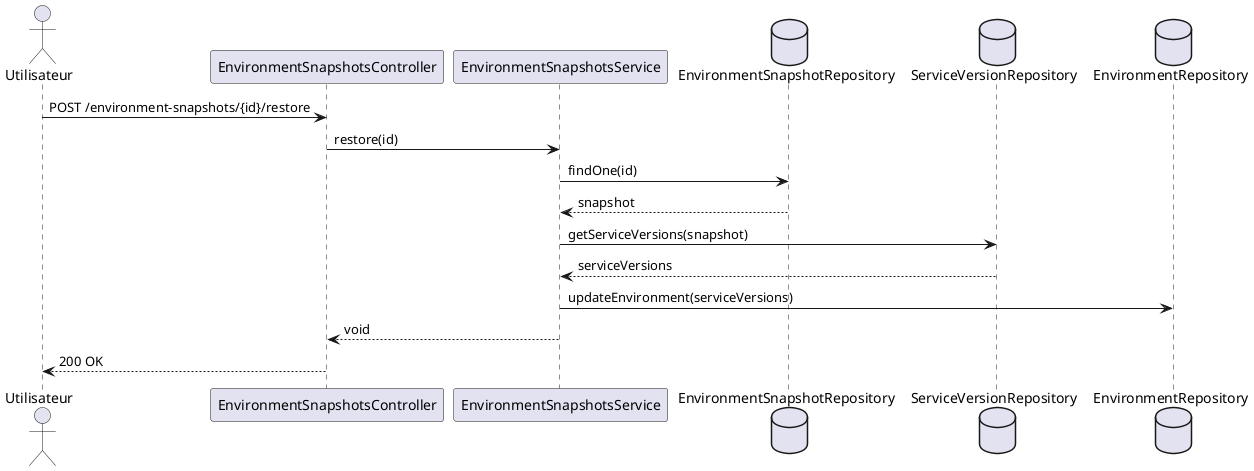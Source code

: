 @startuml
actor Utilisateur
participant "EnvironmentSnapshotsController" as SnapController
participant "EnvironmentSnapshotsService" as SnapService
database "EnvironmentSnapshotRepository" as SnapRepo
database "ServiceVersionRepository" as SVRepo
database "EnvironmentRepository" as EnvRepo

Utilisateur -> SnapController : POST /environment-snapshots/{id}/restore
SnapController -> SnapService : restore(id)
SnapService -> SnapRepo : findOne(id)
SnapRepo --> SnapService : snapshot
SnapService -> SVRepo : getServiceVersions(snapshot)
SVRepo --> SnapService : serviceVersions
SnapService -> EnvRepo : updateEnvironment(serviceVersions)
SnapService --> SnapController : void
SnapController --> Utilisateur : 200 OK
@enduml

